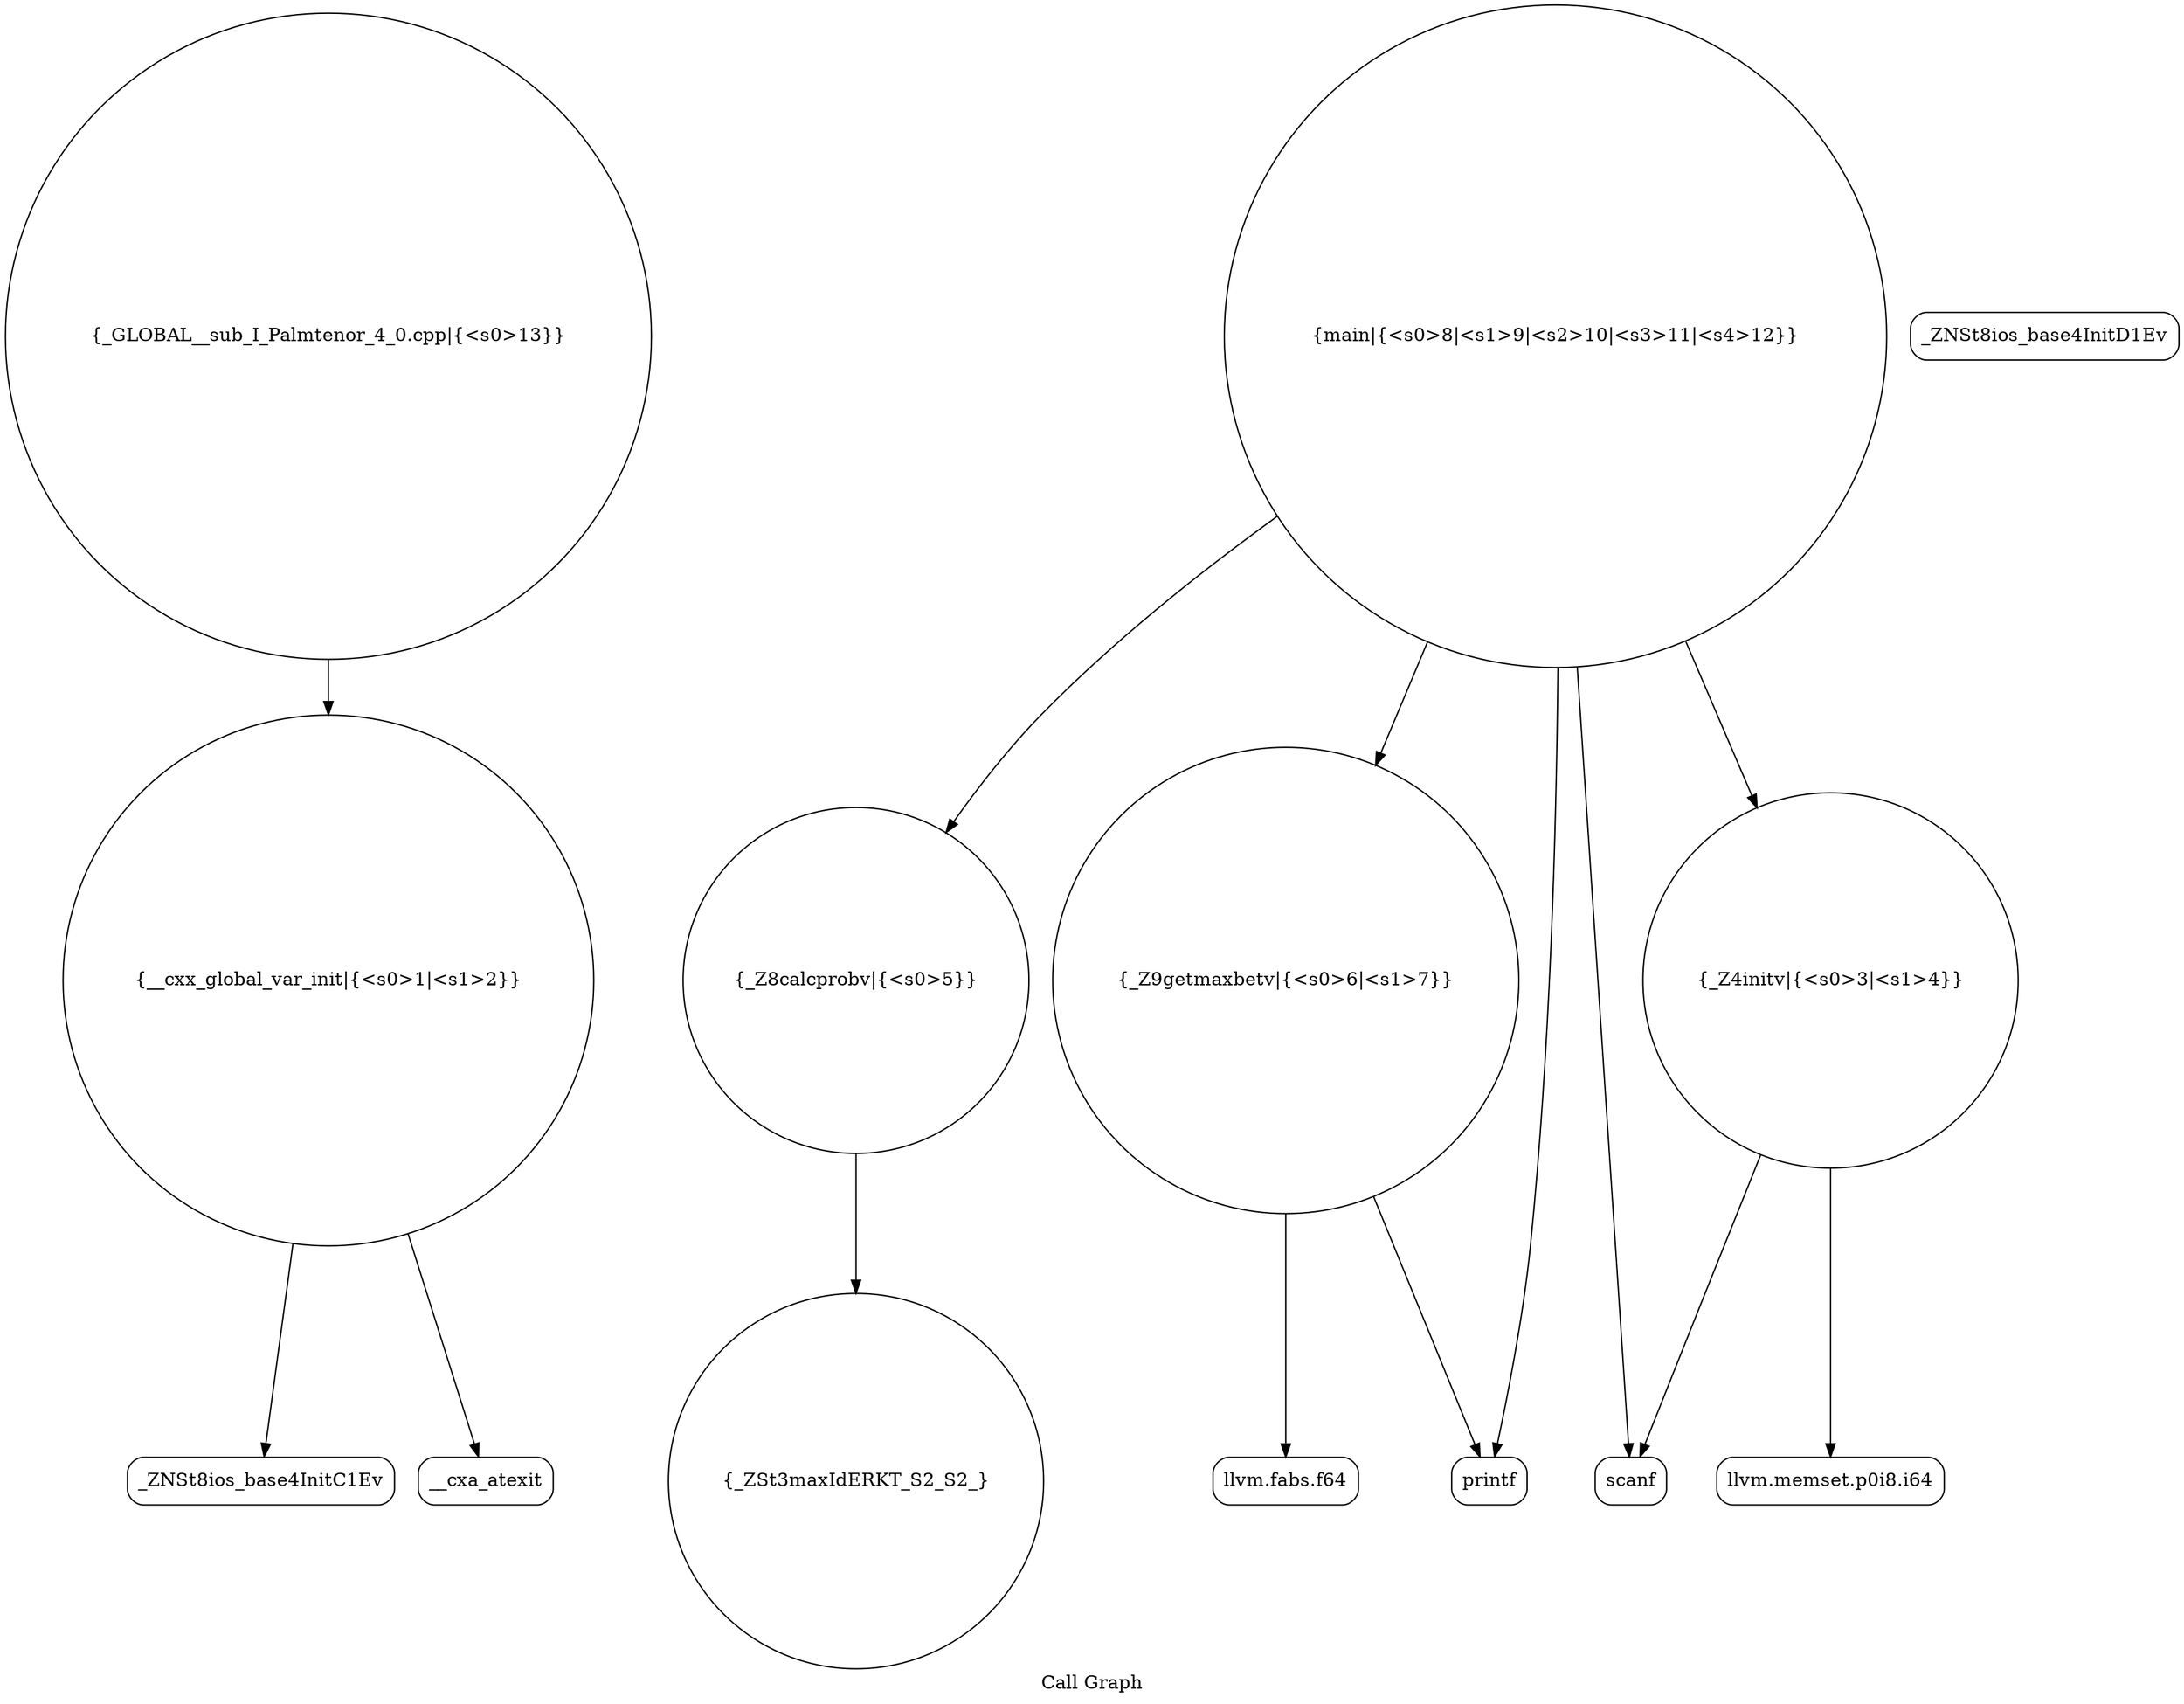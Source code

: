 digraph "Call Graph" {
	label="Call Graph";

	Node0x5560e3f4eca0 [shape=record,shape=circle,label="{__cxx_global_var_init|{<s0>1|<s1>2}}"];
	Node0x5560e3f4eca0:s0 -> Node0x5560e3f4f130[color=black];
	Node0x5560e3f4eca0:s1 -> Node0x5560e3f4f230[color=black];
	Node0x5560e3f4f430 [shape=record,shape=circle,label="{_Z8calcprobv|{<s0>5}}"];
	Node0x5560e3f4f430:s0 -> Node0x5560e3f4f4b0[color=black];
	Node0x5560e3f4f1b0 [shape=record,shape=Mrecord,label="{_ZNSt8ios_base4InitD1Ev}"];
	Node0x5560e3f4f530 [shape=record,shape=circle,label="{_Z9getmaxbetv|{<s0>6|<s1>7}}"];
	Node0x5560e3f4f530:s0 -> Node0x5560e3f4f5b0[color=black];
	Node0x5560e3f4f530:s1 -> Node0x5560e3f4f630[color=black];
	Node0x5560e3f4f2b0 [shape=record,shape=circle,label="{_Z4initv|{<s0>3|<s1>4}}"];
	Node0x5560e3f4f2b0:s0 -> Node0x5560e3f4f330[color=black];
	Node0x5560e3f4f2b0:s1 -> Node0x5560e3f4f3b0[color=black];
	Node0x5560e3f4f630 [shape=record,shape=Mrecord,label="{printf}"];
	Node0x5560e3f4f3b0 [shape=record,shape=Mrecord,label="{llvm.memset.p0i8.i64}"];
	Node0x5560e3f4f730 [shape=record,shape=circle,label="{_GLOBAL__sub_I_Palmtenor_4_0.cpp|{<s0>13}}"];
	Node0x5560e3f4f730:s0 -> Node0x5560e3f4eca0[color=black];
	Node0x5560e3f4f130 [shape=record,shape=Mrecord,label="{_ZNSt8ios_base4InitC1Ev}"];
	Node0x5560e3f4f4b0 [shape=record,shape=circle,label="{_ZSt3maxIdERKT_S2_S2_}"];
	Node0x5560e3f4f230 [shape=record,shape=Mrecord,label="{__cxa_atexit}"];
	Node0x5560e3f4f5b0 [shape=record,shape=Mrecord,label="{llvm.fabs.f64}"];
	Node0x5560e3f4f330 [shape=record,shape=Mrecord,label="{scanf}"];
	Node0x5560e3f4f6b0 [shape=record,shape=circle,label="{main|{<s0>8|<s1>9|<s2>10|<s3>11|<s4>12}}"];
	Node0x5560e3f4f6b0:s0 -> Node0x5560e3f4f330[color=black];
	Node0x5560e3f4f6b0:s1 -> Node0x5560e3f4f2b0[color=black];
	Node0x5560e3f4f6b0:s2 -> Node0x5560e3f4f430[color=black];
	Node0x5560e3f4f6b0:s3 -> Node0x5560e3f4f630[color=black];
	Node0x5560e3f4f6b0:s4 -> Node0x5560e3f4f530[color=black];
}
